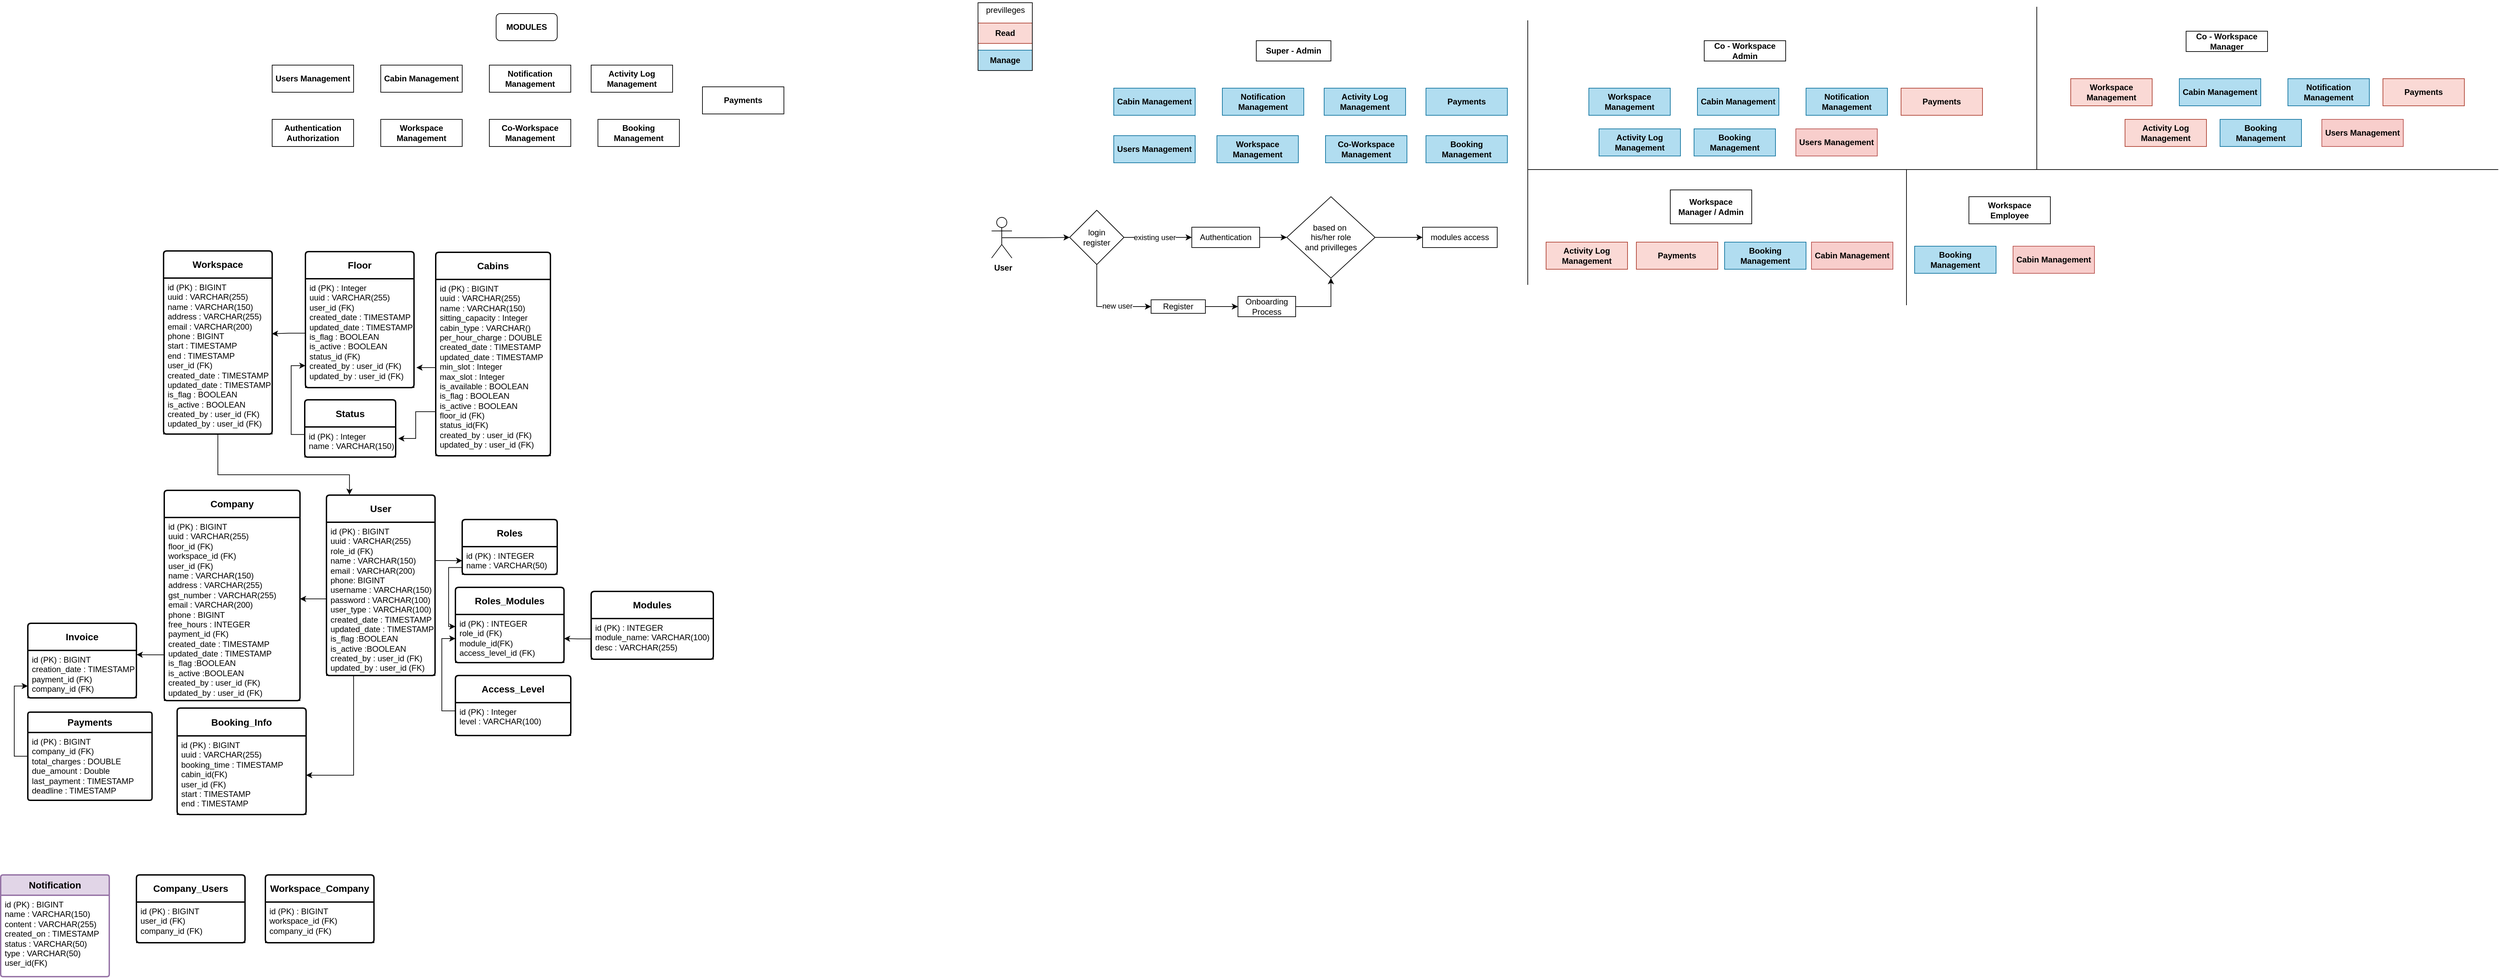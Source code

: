 <mxfile version="26.0.4">
  <diagram name="Page-1" id="Hbr4fW7oNGjuH58WPVC-">
    <mxGraphModel dx="6299" dy="2166" grid="1" gridSize="10" guides="1" tooltips="1" connect="1" arrows="1" fold="1" page="1" pageScale="1" pageWidth="850" pageHeight="1100" math="0" shadow="0">
      <root>
        <mxCell id="0" />
        <mxCell id="1" parent="0" />
        <mxCell id="i0zj9YfqIQTJ_gesHQt6-1" value="&lt;p&gt;&lt;span&gt;&lt;strong&gt;User&lt;/strong&gt;&lt;/span&gt;&lt;/p&gt;" style="swimlane;childLayout=stackLayout;horizontal=1;startSize=40;horizontalStack=0;rounded=1;fontSize=14;fontStyle=0;strokeWidth=2;resizeParent=0;resizeLast=1;shadow=0;dashed=0;align=center;arcSize=4;whiteSpace=wrap;html=1;fillColor=none;" parent="1" vertex="1">
          <mxGeometry x="-3760" y="-360" width="160" height="266" as="geometry" />
        </mxCell>
        <mxCell id="i0zj9YfqIQTJ_gesHQt6-2" value="&lt;div&gt;id (PK) : BIGINT&lt;/div&gt;&lt;div&gt;uuid : VARCHAR(255)&lt;br&gt;&lt;/div&gt;&lt;div&gt;role_id (FK)&lt;/div&gt;name : VARCHAR(150)&lt;br&gt;email : VARCHAR(200)&lt;br&gt;phone: BIGINT&lt;br&gt;&lt;div&gt;username : VARCHAR(150)&lt;br&gt;&lt;/div&gt;password : VARCHAR(100)&lt;br&gt;user_type : VARCHAR(100)&lt;br&gt;&lt;div&gt;created_date : TIMESTAMP&lt;/div&gt;&lt;div&gt;updated_date : TIMESTAMP&lt;/div&gt;&lt;div&gt;is_flag :BOOLEAN&lt;/div&gt;&lt;div&gt;is_active :BOOLEAN&lt;/div&gt;&lt;div&gt;created_by : user_id (FK)&lt;br&gt;updated_by : user_id (FK)&lt;/div&gt;" style="align=left;fillColor=none;spacingLeft=4;fontSize=12;verticalAlign=top;resizable=0;rotatable=0;part=1;html=1;" parent="i0zj9YfqIQTJ_gesHQt6-1" vertex="1">
          <mxGeometry y="40" width="160" height="226" as="geometry" />
        </mxCell>
        <mxCell id="i0zj9YfqIQTJ_gesHQt6-3" value="&lt;p&gt;&lt;span&gt;&lt;strong&gt;Roles&lt;/strong&gt;&lt;/span&gt;&lt;/p&gt;" style="swimlane;childLayout=stackLayout;horizontal=1;startSize=40;horizontalStack=0;rounded=1;fontSize=14;fontStyle=0;strokeWidth=2;resizeParent=0;resizeLast=1;shadow=0;dashed=0;align=center;arcSize=4;whiteSpace=wrap;html=1;fillColor=none;" parent="1" vertex="1">
          <mxGeometry x="-3560" y="-324" width="140" height="81" as="geometry" />
        </mxCell>
        <mxCell id="i0zj9YfqIQTJ_gesHQt6-4" value="id (PK) : INTEGER&lt;br&gt;name : VARCHAR(50)" style="align=left;fillColor=none;spacingLeft=4;fontSize=12;verticalAlign=top;resizable=0;rotatable=0;part=1;html=1;" parent="i0zj9YfqIQTJ_gesHQt6-3" vertex="1">
          <mxGeometry y="40" width="140" height="41" as="geometry" />
        </mxCell>
        <mxCell id="i0zj9YfqIQTJ_gesHQt6-5" value="&lt;p&gt;&lt;span&gt;&lt;strong&gt;Roles_Modules&lt;/strong&gt;&lt;/span&gt;&lt;/p&gt;" style="swimlane;childLayout=stackLayout;horizontal=1;startSize=40;horizontalStack=0;rounded=1;fontSize=14;fontStyle=0;strokeWidth=2;resizeParent=0;resizeLast=1;shadow=0;dashed=0;align=center;arcSize=4;whiteSpace=wrap;html=1;fillColor=none;" parent="1" vertex="1">
          <mxGeometry x="-3570" y="-224" width="160" height="111" as="geometry" />
        </mxCell>
        <mxCell id="i0zj9YfqIQTJ_gesHQt6-6" value="&lt;div&gt;id (PK) : INTEGER&lt;br&gt;role_id (FK)&lt;br&gt;module_id(FK)&lt;br&gt;access_level_id (FK)&lt;br&gt;&lt;/div&gt;" style="align=left;fillColor=none;spacingLeft=4;fontSize=12;verticalAlign=top;resizable=0;rotatable=0;part=1;html=1;" parent="i0zj9YfqIQTJ_gesHQt6-5" vertex="1">
          <mxGeometry y="40" width="160" height="71" as="geometry" />
        </mxCell>
        <mxCell id="i0zj9YfqIQTJ_gesHQt6-7" value="&lt;b&gt;Modules&lt;/b&gt;" style="swimlane;childLayout=stackLayout;horizontal=1;startSize=40;horizontalStack=0;rounded=1;fontSize=14;fontStyle=0;strokeWidth=2;resizeParent=0;resizeLast=1;shadow=0;dashed=0;align=center;arcSize=4;whiteSpace=wrap;html=1;fillColor=none;" parent="1" vertex="1">
          <mxGeometry x="-3370" y="-218" width="180" height="100" as="geometry" />
        </mxCell>
        <mxCell id="i0zj9YfqIQTJ_gesHQt6-8" value="id (PK) : INTEGER&lt;br&gt;module_name: VARCHAR(100)&lt;br&gt;&lt;div&gt;desc : VARCHAR(255)&lt;br&gt;&lt;/div&gt;" style="align=left;fillColor=none;spacingLeft=4;fontSize=12;verticalAlign=top;resizable=0;rotatable=0;part=1;html=1;" parent="i0zj9YfqIQTJ_gesHQt6-7" vertex="1">
          <mxGeometry y="40" width="180" height="60" as="geometry" />
        </mxCell>
        <mxCell id="i0zj9YfqIQTJ_gesHQt6-20" value="&lt;b&gt;Company&lt;/b&gt;" style="swimlane;childLayout=stackLayout;horizontal=1;startSize=40;horizontalStack=0;rounded=1;fontSize=14;fontStyle=0;strokeWidth=2;resizeParent=0;resizeLast=1;shadow=0;dashed=0;align=center;arcSize=4;whiteSpace=wrap;html=1;fillColor=none;" parent="1" vertex="1">
          <mxGeometry x="-3999" y="-367" width="200" height="310" as="geometry" />
        </mxCell>
        <mxCell id="i0zj9YfqIQTJ_gesHQt6-21" value="&lt;div&gt;id (PK) : BIGINT&lt;/div&gt;&lt;div&gt;uuid : VARCHAR(255)&lt;br&gt;&lt;/div&gt;&lt;div&gt;floor_id (FK)&lt;/div&gt;&lt;div&gt;workspace_id (FK)&lt;/div&gt;&lt;div&gt;user_id (FK)&lt;/div&gt;name : VARCHAR(150)&lt;br&gt;address : VARCHAR(255)&lt;br&gt;gst_number : VARCHAR(255)&lt;br&gt;&lt;div&gt;email : VARCHAR(200)&lt;br&gt;&lt;/div&gt;phone : BIGINT&lt;br&gt;&lt;div&gt;free_hours : INTEGER&lt;/div&gt;&lt;div&gt;payment_id (FK)&lt;br&gt;&lt;/div&gt;&lt;div&gt;&lt;div&gt;created_date : TIMESTAMP&lt;/div&gt;&lt;div&gt;updated_date : TIMESTAMP&lt;/div&gt;&lt;div&gt;is_flag :BOOLEAN&lt;/div&gt;&lt;div&gt;is_active :BOOLEAN&lt;div&gt;created_by : user_id (FK)&lt;/div&gt;&lt;div&gt;updated_by : user_id (FK)&lt;/div&gt;&lt;/div&gt;&lt;/div&gt;" style="align=left;fillColor=none;spacingLeft=4;fontSize=12;verticalAlign=top;resizable=0;rotatable=0;part=1;html=1;" parent="i0zj9YfqIQTJ_gesHQt6-20" vertex="1">
          <mxGeometry y="40" width="200" height="270" as="geometry" />
        </mxCell>
        <mxCell id="i0zj9YfqIQTJ_gesHQt6-26" value="&lt;b&gt;Workspace&lt;/b&gt;" style="swimlane;childLayout=stackLayout;horizontal=1;startSize=40;horizontalStack=0;rounded=1;fontSize=14;fontStyle=0;strokeWidth=2;resizeParent=0;resizeLast=1;shadow=0;dashed=0;align=center;arcSize=4;whiteSpace=wrap;html=1;fillColor=none;" parent="1" vertex="1">
          <mxGeometry x="-4000" y="-720" width="160" height="270" as="geometry" />
        </mxCell>
        <mxCell id="i0zj9YfqIQTJ_gesHQt6-27" value="&lt;div&gt;id (PK) : BIGINT&lt;/div&gt;&lt;div&gt;uuid : VARCHAR(255)&lt;br&gt;&lt;/div&gt;name : VARCHAR(150)&lt;br&gt;address : VARCHAR(255)&lt;br&gt;email : VARCHAR(200)&lt;br&gt;&lt;div&gt;phone : BIGINT&lt;/div&gt;&lt;div&gt;&lt;div&gt;start : TIMESTAMP&lt;br&gt;end : TIMESTAMP&lt;br&gt;&lt;/div&gt;&lt;/div&gt;&lt;div&gt;user_id (FK)&lt;/div&gt;&lt;div&gt;&lt;div&gt;&lt;div&gt;created_date : TIMESTAMP&lt;/div&gt;&lt;div&gt;updated_date : TIMESTAMP&lt;/div&gt;&lt;div&gt;is_flag : BOOLEAN&lt;/div&gt;&lt;div&gt;is_active : BOOLEAN&lt;/div&gt;&lt;div&gt;&lt;div&gt;created_by : user_id (FK)&lt;/div&gt;&lt;div&gt;updated_by : user_id (FK)&lt;/div&gt;&lt;/div&gt;&lt;/div&gt;&lt;/div&gt;" style="align=left;fillColor=none;spacingLeft=4;fontSize=12;verticalAlign=top;resizable=0;rotatable=0;part=1;html=1;" parent="i0zj9YfqIQTJ_gesHQt6-26" vertex="1">
          <mxGeometry y="40" width="160" height="230" as="geometry" />
        </mxCell>
        <mxCell id="i0zj9YfqIQTJ_gesHQt6-32" value="&lt;div&gt;&lt;strong&gt;Cabins&lt;/strong&gt;&lt;/div&gt;" style="swimlane;childLayout=stackLayout;horizontal=1;startSize=40;horizontalStack=0;rounded=1;fontSize=14;fontStyle=0;strokeWidth=2;resizeParent=0;resizeLast=1;shadow=0;dashed=0;align=center;arcSize=4;whiteSpace=wrap;html=1;fillColor=none;" parent="1" vertex="1">
          <mxGeometry x="-3599" y="-718" width="169" height="300" as="geometry" />
        </mxCell>
        <mxCell id="i0zj9YfqIQTJ_gesHQt6-33" value="&lt;div&gt;id (PK) : BIGINT&lt;/div&gt;&lt;div&gt;uuid : VARCHAR(255)&lt;br&gt;&lt;/div&gt;name : VARCHAR(150)&lt;br&gt;&lt;div&gt;sitting_capacity : Integer&lt;/div&gt;&lt;div&gt;cabin_type : VARCHAR()&lt;br&gt;&lt;/div&gt;&lt;div&gt;per_hour_charge : DOUBLE&lt;br&gt;&lt;/div&gt;&lt;div&gt;&lt;div&gt;created_date : TIMESTAMP&lt;br&gt;&lt;/div&gt;&lt;div&gt;updated_date : TIMESTAMP&lt;/div&gt;&lt;div&gt;min_slot : Integer&lt;/div&gt;&lt;div&gt;max_slot : Integer&lt;br&gt;&lt;/div&gt;&lt;div&gt;is_available : BOOLEAN&lt;br&gt;&lt;/div&gt;&lt;div&gt;is_flag : BOOLEAN&lt;/div&gt;&lt;div&gt;is_active : BOOLEAN&lt;/div&gt;&lt;/div&gt;&lt;div&gt;floor_id (FK)&lt;/div&gt;&lt;div&gt;status_id(FK)&lt;/div&gt;&lt;div&gt;&lt;div&gt;created_by : user_id (FK)&lt;/div&gt;&lt;div&gt;updated_by : user_id (FK)&lt;/div&gt;&lt;/div&gt;" style="align=left;fillColor=none;spacingLeft=4;fontSize=12;verticalAlign=top;resizable=0;rotatable=0;part=1;html=1;" parent="i0zj9YfqIQTJ_gesHQt6-32" vertex="1">
          <mxGeometry y="40" width="169" height="260" as="geometry" />
        </mxCell>
        <mxCell id="i0zj9YfqIQTJ_gesHQt6-37" value="&lt;b&gt;Status&lt;/b&gt;" style="swimlane;childLayout=stackLayout;horizontal=1;startSize=40;horizontalStack=0;rounded=1;fontSize=14;fontStyle=0;strokeWidth=2;resizeParent=0;resizeLast=1;shadow=0;dashed=0;align=center;arcSize=4;whiteSpace=wrap;html=1;fillColor=none;" parent="1" vertex="1">
          <mxGeometry x="-3792" y="-500.5" width="134" height="84.5" as="geometry" />
        </mxCell>
        <mxCell id="i0zj9YfqIQTJ_gesHQt6-38" value="&lt;div&gt;id (PK) : Integer&lt;br&gt;&lt;/div&gt;&lt;div&gt;name : VARCHAR(150)&lt;/div&gt;" style="align=left;fillColor=none;spacingLeft=4;fontSize=12;verticalAlign=top;resizable=0;rotatable=0;part=1;html=1;" parent="i0zj9YfqIQTJ_gesHQt6-37" vertex="1">
          <mxGeometry y="40" width="134" height="44.5" as="geometry" />
        </mxCell>
        <mxCell id="i0zj9YfqIQTJ_gesHQt6-40" value="&lt;p&gt;&lt;span&gt;&lt;strong&gt;Floor&lt;/strong&gt;&lt;/span&gt;&lt;/p&gt;" style="swimlane;childLayout=stackLayout;horizontal=1;startSize=40;horizontalStack=0;rounded=1;fontSize=14;fontStyle=0;strokeWidth=2;resizeParent=0;resizeLast=1;shadow=0;dashed=0;align=center;arcSize=4;whiteSpace=wrap;html=1;fillColor=none;" parent="1" vertex="1">
          <mxGeometry x="-3791" y="-719" width="160" height="200.5" as="geometry">
            <mxRectangle x="-599" y="1382" width="80" height="60" as="alternateBounds" />
          </mxGeometry>
        </mxCell>
        <mxCell id="i0zj9YfqIQTJ_gesHQt6-41" value="&lt;div&gt;id (PK) : Integer&lt;/div&gt;&lt;div&gt;uuid : VARCHAR(255)&lt;br&gt;&lt;/div&gt;&lt;div&gt;user_id (FK)&lt;/div&gt;&lt;div&gt;&lt;div&gt;&lt;div&gt;created_date : TIMESTAMP&lt;/div&gt;&lt;div&gt;updated_date : TIMESTAMP&lt;/div&gt;&lt;div&gt;is_flag : BOOLEAN&lt;/div&gt;&lt;div&gt;is_active : BOOLEAN&lt;/div&gt;&lt;div&gt;status_id (FK)&lt;/div&gt;&lt;div&gt;&lt;div&gt;created_by : user_id (FK)&lt;/div&gt;&lt;div&gt;updated_by : user_id (FK)&lt;/div&gt;&lt;/div&gt;&lt;/div&gt;&lt;/div&gt;" style="align=left;fillColor=none;spacingLeft=4;fontSize=12;verticalAlign=top;resizable=0;rotatable=0;part=1;html=1;" parent="i0zj9YfqIQTJ_gesHQt6-40" vertex="1">
          <mxGeometry y="40" width="160" height="160.5" as="geometry" />
        </mxCell>
        <mxCell id="i0zj9YfqIQTJ_gesHQt6-48" value="&lt;b&gt;Booking_Info&lt;/b&gt;" style="swimlane;childLayout=stackLayout;horizontal=1;startSize=41;horizontalStack=0;rounded=1;fontSize=14;fontStyle=0;strokeWidth=2;resizeParent=0;resizeLast=1;shadow=0;dashed=0;align=center;arcSize=4;whiteSpace=wrap;html=1;fillColor=none;" parent="1" vertex="1">
          <mxGeometry x="-3980" y="-46" width="190" height="157" as="geometry" />
        </mxCell>
        <mxCell id="i0zj9YfqIQTJ_gesHQt6-49" value="&lt;div&gt;id (PK) : BIGINT&lt;/div&gt;uuid : VARCHAR(255)&lt;br&gt;&lt;div&gt;booking_time : TIMESTAMP&lt;/div&gt;&lt;div&gt;cabin_id(FK) &lt;/div&gt;user_id (FK)&lt;br&gt;&lt;div&gt;start : TIMESTAMP&lt;/div&gt;&lt;div&gt;end : TIMESTAMP&lt;/div&gt;" style="align=left;fillColor=none;spacingLeft=4;fontSize=12;verticalAlign=top;resizable=0;rotatable=0;part=1;html=1;" parent="i0zj9YfqIQTJ_gesHQt6-48" vertex="1">
          <mxGeometry y="41" width="190" height="116" as="geometry" />
        </mxCell>
        <mxCell id="i0zj9YfqIQTJ_gesHQt6-50" value="&lt;b&gt;Invoice&lt;br&gt;&lt;/b&gt;" style="swimlane;childLayout=stackLayout;horizontal=1;startSize=40;horizontalStack=0;rounded=1;fontSize=14;fontStyle=0;strokeWidth=2;resizeParent=0;resizeLast=1;shadow=0;dashed=0;align=center;arcSize=4;whiteSpace=wrap;html=1;fillColor=none;" parent="1" vertex="1">
          <mxGeometry x="-4200" y="-171" width="160" height="110" as="geometry" />
        </mxCell>
        <mxCell id="i0zj9YfqIQTJ_gesHQt6-51" value="&lt;div&gt;id (PK) : BIGINT&lt;br&gt;&lt;/div&gt;creation_date : TIMESTAMP&lt;br&gt;&lt;div&gt;payment_id (FK)&lt;/div&gt;&lt;div&gt;company_id (FK)&lt;br&gt;&lt;/div&gt;" style="align=left;fillColor=none;spacingLeft=4;fontSize=12;verticalAlign=top;resizable=0;rotatable=0;part=1;html=1;" parent="i0zj9YfqIQTJ_gesHQt6-50" vertex="1">
          <mxGeometry y="40" width="160" height="70" as="geometry" />
        </mxCell>
        <mxCell id="i0zj9YfqIQTJ_gesHQt6-56" value="&lt;b&gt;Notification&lt;/b&gt;" style="swimlane;childLayout=stackLayout;horizontal=1;startSize=30;horizontalStack=0;rounded=1;fontSize=14;fontStyle=0;strokeWidth=2;resizeParent=0;resizeLast=1;shadow=0;dashed=0;align=center;arcSize=4;whiteSpace=wrap;html=1;fillColor=#e1d5e7;strokeColor=#9673a6;" parent="1" vertex="1">
          <mxGeometry x="-4240" y="200" width="160" height="150" as="geometry" />
        </mxCell>
        <mxCell id="i0zj9YfqIQTJ_gesHQt6-57" value="&lt;div&gt;id (PK) : BIGINT&lt;/div&gt;&lt;div&gt;name : VARCHAR(150) &lt;br&gt;&lt;/div&gt;&lt;div&gt;content : VARCHAR(255) &lt;br&gt;&lt;/div&gt;&lt;div&gt;created_on : TIMESTAMP&lt;br&gt;&lt;/div&gt;&lt;div&gt;status : VARCHAR(50)&lt;br&gt;&lt;/div&gt;&lt;div&gt;type : VARCHAR(50)&lt;br&gt;&lt;/div&gt;&lt;div&gt;user_id(FK)&lt;br&gt;&lt;/div&gt;" style="align=left;strokeColor=none;fillColor=none;spacingLeft=4;fontSize=12;verticalAlign=top;resizable=0;rotatable=0;part=1;html=1;" parent="i0zj9YfqIQTJ_gesHQt6-56" vertex="1">
          <mxGeometry y="30" width="160" height="120" as="geometry" />
        </mxCell>
        <mxCell id="i0zj9YfqIQTJ_gesHQt6-75" value="MODULES" style="rounded=1;whiteSpace=wrap;html=1;fontStyle=1" parent="1" vertex="1">
          <mxGeometry x="-3510" y="-1070" width="90" height="40" as="geometry" />
        </mxCell>
        <mxCell id="i0zj9YfqIQTJ_gesHQt6-76" value="&lt;div&gt;Authentication&lt;/div&gt;&lt;div&gt;Authorization&lt;br&gt;&lt;/div&gt;" style="rounded=0;whiteSpace=wrap;html=1;fontStyle=1" parent="1" vertex="1">
          <mxGeometry x="-3840" y="-914" width="120" height="40" as="geometry" />
        </mxCell>
        <mxCell id="i0zj9YfqIQTJ_gesHQt6-77" value="Users Management" style="rounded=0;whiteSpace=wrap;html=1;fontStyle=1" parent="1" vertex="1">
          <mxGeometry x="-3840" y="-994" width="120" height="40" as="geometry" />
        </mxCell>
        <mxCell id="i0zj9YfqIQTJ_gesHQt6-78" value="Co-Workspace Management" style="rounded=0;whiteSpace=wrap;html=1;fontStyle=1" parent="1" vertex="1">
          <mxGeometry x="-3520" y="-914" width="120" height="40" as="geometry" />
        </mxCell>
        <mxCell id="i0zj9YfqIQTJ_gesHQt6-79" value="Workspace Management" style="rounded=0;whiteSpace=wrap;html=1;fontStyle=1" parent="1" vertex="1">
          <mxGeometry x="-3680" y="-914" width="120" height="40" as="geometry" />
        </mxCell>
        <mxCell id="i0zj9YfqIQTJ_gesHQt6-80" value="Booking Management" style="rounded=0;whiteSpace=wrap;html=1;fontStyle=1" parent="1" vertex="1">
          <mxGeometry x="-3360" y="-914" width="120" height="40" as="geometry" />
        </mxCell>
        <mxCell id="i0zj9YfqIQTJ_gesHQt6-81" value="Cabin Management" style="rounded=0;whiteSpace=wrap;html=1;fontStyle=1" parent="1" vertex="1">
          <mxGeometry x="-3680" y="-994" width="120" height="40" as="geometry" />
        </mxCell>
        <mxCell id="i0zj9YfqIQTJ_gesHQt6-82" value="&lt;div&gt;Notification&lt;/div&gt;&lt;div&gt;Management&lt;br&gt;&lt;/div&gt;" style="rounded=0;whiteSpace=wrap;html=1;fontStyle=1" parent="1" vertex="1">
          <mxGeometry x="-3520" y="-994" width="120" height="40" as="geometry" />
        </mxCell>
        <mxCell id="i0zj9YfqIQTJ_gesHQt6-87" value="Activity Log Management" style="rounded=0;whiteSpace=wrap;html=1;fontStyle=1" parent="1" vertex="1">
          <mxGeometry x="-3370" y="-994" width="120" height="40" as="geometry" />
        </mxCell>
        <mxCell id="i0zj9YfqIQTJ_gesHQt6-98" value="Users Management" style="rounded=0;whiteSpace=wrap;html=1;fillColor=#b1ddf0;strokeColor=#10739e;fontStyle=1" parent="1" vertex="1">
          <mxGeometry x="-2600" y="-890" width="120" height="40" as="geometry" />
        </mxCell>
        <mxCell id="i0zj9YfqIQTJ_gesHQt6-99" value="Co-Workspace Management" style="rounded=0;whiteSpace=wrap;html=1;fillColor=#b1ddf0;strokeColor=#10739e;fontStyle=1" parent="1" vertex="1">
          <mxGeometry x="-2288" y="-890" width="120" height="40" as="geometry" />
        </mxCell>
        <mxCell id="i0zj9YfqIQTJ_gesHQt6-100" value="Workspace Management" style="rounded=0;whiteSpace=wrap;html=1;fillColor=#b1ddf0;strokeColor=#10739e;fontStyle=1" parent="1" vertex="1">
          <mxGeometry x="-2448" y="-890" width="120" height="40" as="geometry" />
        </mxCell>
        <mxCell id="i0zj9YfqIQTJ_gesHQt6-101" value="Booking Management" style="rounded=0;whiteSpace=wrap;html=1;fillColor=#b1ddf0;strokeColor=#10739e;fontStyle=1" parent="1" vertex="1">
          <mxGeometry x="-2140" y="-890" width="120" height="40" as="geometry" />
        </mxCell>
        <mxCell id="i0zj9YfqIQTJ_gesHQt6-102" value="Cabin Management" style="rounded=0;whiteSpace=wrap;html=1;fillColor=#b1ddf0;strokeColor=#10739e;fontStyle=1" parent="1" vertex="1">
          <mxGeometry x="-2600" y="-960" width="120" height="40" as="geometry" />
        </mxCell>
        <mxCell id="i0zj9YfqIQTJ_gesHQt6-103" value="&lt;div&gt;Notification&lt;/div&gt;&lt;div&gt;Management&lt;br&gt;&lt;/div&gt;" style="rounded=0;whiteSpace=wrap;html=1;fillColor=#b1ddf0;strokeColor=#10739e;fontStyle=1" parent="1" vertex="1">
          <mxGeometry x="-2440" y="-960" width="120" height="40" as="geometry" />
        </mxCell>
        <mxCell id="i0zj9YfqIQTJ_gesHQt6-106" value="Activity Log Management" style="rounded=0;whiteSpace=wrap;html=1;fillColor=#b1ddf0;strokeColor=#10739e;fontStyle=1" parent="1" vertex="1">
          <mxGeometry x="-2290" y="-960" width="120" height="40" as="geometry" />
        </mxCell>
        <mxCell id="i0zj9YfqIQTJ_gesHQt6-107" value="Super - Admin" style="rounded=0;whiteSpace=wrap;html=1;fontStyle=1" parent="1" vertex="1">
          <mxGeometry x="-2390" y="-1030" width="110" height="30" as="geometry" />
        </mxCell>
        <mxCell id="i0zj9YfqIQTJ_gesHQt6-111" value="Workspace Management" style="rounded=0;whiteSpace=wrap;html=1;fillColor=#b1ddf0;strokeColor=#10739e;fontStyle=1" parent="1" vertex="1">
          <mxGeometry x="-1900" y="-960" width="120" height="40" as="geometry" />
        </mxCell>
        <mxCell id="i0zj9YfqIQTJ_gesHQt6-112" value="Booking Management" style="rounded=0;whiteSpace=wrap;html=1;fillColor=#b1ddf0;strokeColor=#10739e;fontStyle=1" parent="1" vertex="1">
          <mxGeometry x="-1745" y="-900" width="120" height="40" as="geometry" />
        </mxCell>
        <mxCell id="i0zj9YfqIQTJ_gesHQt6-113" value="Cabin Management" style="rounded=0;whiteSpace=wrap;html=1;fillColor=#b1ddf0;strokeColor=#10739e;fontStyle=1" parent="1" vertex="1">
          <mxGeometry x="-1740" y="-960" width="120" height="40" as="geometry" />
        </mxCell>
        <mxCell id="i0zj9YfqIQTJ_gesHQt6-114" value="&lt;div&gt;Notification&lt;/div&gt;&lt;div&gt;Management&lt;br&gt;&lt;/div&gt;" style="rounded=0;whiteSpace=wrap;html=1;fillColor=#b1ddf0;strokeColor=#10739e;fontStyle=1" parent="1" vertex="1">
          <mxGeometry x="-1580" y="-960" width="120" height="40" as="geometry" />
        </mxCell>
        <mxCell id="i0zj9YfqIQTJ_gesHQt6-115" value="Activity Log Management" style="rounded=0;whiteSpace=wrap;html=1;fillColor=#b1ddf0;strokeColor=#10739e;fontStyle=1" parent="1" vertex="1">
          <mxGeometry x="-1885" y="-900" width="120" height="40" as="geometry" />
        </mxCell>
        <mxCell id="i0zj9YfqIQTJ_gesHQt6-116" value="&lt;div&gt;Co - Workspace Admin&lt;br&gt;&lt;/div&gt;" style="rounded=0;whiteSpace=wrap;html=1;fontStyle=1" parent="1" vertex="1">
          <mxGeometry x="-1730" y="-1030" width="120" height="30" as="geometry" />
        </mxCell>
        <mxCell id="i0zj9YfqIQTJ_gesHQt6-125" value="Booking Management" style="rounded=0;whiteSpace=wrap;html=1;fillColor=#b1ddf0;strokeColor=#10739e;fontStyle=1" parent="1" vertex="1">
          <mxGeometry x="-1700" y="-733" width="120" height="40" as="geometry" />
        </mxCell>
        <mxCell id="i0zj9YfqIQTJ_gesHQt6-128" value="Activity Log Management" style="rounded=0;whiteSpace=wrap;html=1;fillColor=#fad9d5;strokeColor=#ae4132;fontStyle=1" parent="1" vertex="1">
          <mxGeometry x="-1963" y="-733" width="120" height="40" as="geometry" />
        </mxCell>
        <mxCell id="i0zj9YfqIQTJ_gesHQt6-129" value="&lt;div&gt;Workspace&lt;/div&gt;&lt;div&gt;Manager / Admin&lt;br&gt;&lt;/div&gt;" style="rounded=0;whiteSpace=wrap;html=1;fontStyle=1" parent="1" vertex="1">
          <mxGeometry x="-1780" y="-810" width="120" height="50" as="geometry" />
        </mxCell>
        <mxCell id="i0zj9YfqIQTJ_gesHQt6-130" value="Booking Management" style="rounded=0;whiteSpace=wrap;html=1;fillColor=#b1ddf0;strokeColor=#10739e;fontStyle=1" parent="1" vertex="1">
          <mxGeometry x="-1420" y="-727" width="120" height="40" as="geometry" />
        </mxCell>
        <mxCell id="i0zj9YfqIQTJ_gesHQt6-134" value="&lt;div&gt;Workspace&lt;/div&gt;&lt;div&gt;Employee&lt;/div&gt;" style="rounded=0;whiteSpace=wrap;html=1;fontStyle=1" parent="1" vertex="1">
          <mxGeometry x="-1340" y="-800" width="120" height="40" as="geometry" />
        </mxCell>
        <mxCell id="ZUwX_merdfJP2ijp_3mD-3" value="" style="endArrow=none;html=1;rounded=0;" parent="1" edge="1">
          <mxGeometry width="50" height="50" relative="1" as="geometry">
            <mxPoint x="-1990" y="-670" as="sourcePoint" />
            <mxPoint x="-1990" y="-1060" as="targetPoint" />
          </mxGeometry>
        </mxCell>
        <mxCell id="ZUwX_merdfJP2ijp_3mD-4" value="" style="endArrow=none;html=1;rounded=0;" parent="1" edge="1">
          <mxGeometry width="50" height="50" relative="1" as="geometry">
            <mxPoint x="-1990" y="-840" as="sourcePoint" />
            <mxPoint x="-560" y="-840" as="targetPoint" />
          </mxGeometry>
        </mxCell>
        <mxCell id="ZUwX_merdfJP2ijp_3mD-5" value="" style="endArrow=none;html=1;rounded=0;" parent="1" edge="1">
          <mxGeometry width="50" height="50" relative="1" as="geometry">
            <mxPoint x="-1432" y="-640" as="sourcePoint" />
            <mxPoint x="-1432" y="-840" as="targetPoint" />
          </mxGeometry>
        </mxCell>
        <mxCell id="6uWzE0YaMPxojv6-Itjr-15" value="Users Management" style="rounded=0;whiteSpace=wrap;html=1;fillColor=#f8cecc;strokeColor=#b85450;fontStyle=1" parent="1" vertex="1">
          <mxGeometry x="-1595" y="-900" width="120" height="40" as="geometry" />
        </mxCell>
        <mxCell id="6uWzE0YaMPxojv6-Itjr-22" value="Activity Log Management" style="rounded=0;whiteSpace=wrap;html=1;fillColor=#fad9d5;strokeColor=#ae4132;fontStyle=1" parent="1" vertex="1">
          <mxGeometry x="-1275" y="-727" width="120" height="40" as="geometry" />
        </mxCell>
        <mxCell id="6uWzE0YaMPxojv6-Itjr-25" value="Cabin Management" style="rounded=0;whiteSpace=wrap;html=1;fillColor=#f8cecc;strokeColor=#b85450;fontStyle=1" parent="1" vertex="1">
          <mxGeometry x="-1572" y="-733" width="120" height="40" as="geometry" />
        </mxCell>
        <mxCell id="6uWzE0YaMPxojv6-Itjr-26" value="Cabin Management" style="rounded=0;whiteSpace=wrap;html=1;fillColor=#f8cecc;strokeColor=#b85450;fontStyle=1" parent="1" vertex="1">
          <mxGeometry x="-1275" y="-727" width="120" height="40" as="geometry" />
        </mxCell>
        <mxCell id="4vm6ZICzEzsJQvAmWLZo-16" style="edgeStyle=orthogonalEdgeStyle;rounded=0;orthogonalLoop=1;jettySize=auto;html=1;exitX=0;exitY=0.5;exitDx=0;exitDy=0;entryX=0;entryY=0.75;entryDx=0;entryDy=0;" edge="1" parent="1" source="6uWzE0YaMPxojv6-Itjr-37" target="i0zj9YfqIQTJ_gesHQt6-51">
          <mxGeometry relative="1" as="geometry" />
        </mxCell>
        <mxCell id="6uWzE0YaMPxojv6-Itjr-37" value="&lt;b&gt;Payments&lt;/b&gt;" style="swimlane;childLayout=stackLayout;horizontal=1;startSize=30;horizontalStack=0;rounded=1;fontSize=14;fontStyle=0;strokeWidth=2;resizeParent=0;resizeLast=1;shadow=0;dashed=0;align=center;arcSize=4;whiteSpace=wrap;html=1;fillColor=none;" parent="1" vertex="1">
          <mxGeometry x="-4200" y="-40" width="183" height="130" as="geometry" />
        </mxCell>
        <mxCell id="6uWzE0YaMPxojv6-Itjr-38" value="&lt;div&gt;id (PK) : BIGINT&lt;br&gt;&lt;/div&gt;company_id (FK)&lt;div&gt;total_charges : DOUBLE&lt;/div&gt;&lt;div&gt;due_amount : Double&lt;br&gt;&lt;/div&gt;&lt;div&gt;last_payment : TIMESTAMP&lt;br&gt;&lt;/div&gt;&lt;div&gt;deadline : TIMESTAMP&lt;/div&gt;" style="align=left;strokeColor=none;fillColor=none;spacingLeft=4;fontSize=12;verticalAlign=top;resizable=0;rotatable=0;part=1;html=1;" parent="6uWzE0YaMPxojv6-Itjr-37" vertex="1">
          <mxGeometry y="30" width="183" height="100" as="geometry" />
        </mxCell>
        <mxCell id="6uWzE0YaMPxojv6-Itjr-40" value="Payments" style="rounded=0;whiteSpace=wrap;html=1;fontStyle=1" parent="1" vertex="1">
          <mxGeometry x="-3206" y="-962" width="120" height="40" as="geometry" />
        </mxCell>
        <mxCell id="6uWzE0YaMPxojv6-Itjr-41" value="Payments" style="rounded=0;whiteSpace=wrap;html=1;fillColor=#b1ddf0;strokeColor=#10739e;fontStyle=1" parent="1" vertex="1">
          <mxGeometry x="-2140" y="-960" width="120" height="40" as="geometry" />
        </mxCell>
        <mxCell id="6uWzE0YaMPxojv6-Itjr-42" value="Payments" style="rounded=0;whiteSpace=wrap;html=1;fillColor=#fad9d5;strokeColor=#ae4132;fontStyle=1" parent="1" vertex="1">
          <mxGeometry x="-1440" y="-960" width="120" height="40" as="geometry" />
        </mxCell>
        <mxCell id="6uWzE0YaMPxojv6-Itjr-43" value="Payments" style="rounded=0;whiteSpace=wrap;html=1;fillColor=#fad9d5;strokeColor=#ae4132;fontStyle=1" parent="1" vertex="1">
          <mxGeometry x="-1830" y="-733" width="120" height="40" as="geometry" />
        </mxCell>
        <mxCell id="6uWzE0YaMPxojv6-Itjr-53" value="&lt;b&gt;Company_Users&lt;br&gt;&lt;/b&gt;" style="swimlane;childLayout=stackLayout;horizontal=1;startSize=40;horizontalStack=0;rounded=1;fontSize=14;fontStyle=0;strokeWidth=2;resizeParent=0;resizeLast=1;shadow=0;dashed=0;align=center;arcSize=4;whiteSpace=wrap;html=1;fillColor=none;" parent="1" vertex="1">
          <mxGeometry x="-4040" y="200" width="160" height="100" as="geometry" />
        </mxCell>
        <mxCell id="6uWzE0YaMPxojv6-Itjr-54" value="&lt;div&gt;id (PK) : BIGINT&lt;/div&gt;&lt;div&gt;user_id (FK)&lt;/div&gt;&lt;div&gt;company_id (FK)&lt;/div&gt;" style="align=left;fillColor=none;spacingLeft=4;fontSize=12;verticalAlign=top;resizable=0;rotatable=0;part=1;html=1;" parent="6uWzE0YaMPxojv6-Itjr-53" vertex="1">
          <mxGeometry y="40" width="160" height="60" as="geometry" />
        </mxCell>
        <mxCell id="6uWzE0YaMPxojv6-Itjr-69" style="edgeStyle=orthogonalEdgeStyle;rounded=0;orthogonalLoop=1;jettySize=auto;html=1;exitX=0.5;exitY=0.5;exitDx=0;exitDy=0;exitPerimeter=0;entryX=0;entryY=0.5;entryDx=0;entryDy=0;" parent="1" source="6uWzE0YaMPxojv6-Itjr-70" target="6uWzE0YaMPxojv6-Itjr-75" edge="1">
          <mxGeometry relative="1" as="geometry">
            <mxPoint x="-2655" y="-740" as="targetPoint" />
          </mxGeometry>
        </mxCell>
        <mxCell id="6uWzE0YaMPxojv6-Itjr-71" value="" style="edgeStyle=orthogonalEdgeStyle;rounded=0;orthogonalLoop=1;jettySize=auto;html=1;" parent="1" source="6uWzE0YaMPxojv6-Itjr-75" target="6uWzE0YaMPxojv6-Itjr-77" edge="1">
          <mxGeometry relative="1" as="geometry" />
        </mxCell>
        <mxCell id="6uWzE0YaMPxojv6-Itjr-72" value="existing user" style="edgeLabel;html=1;align=center;verticalAlign=middle;resizable=0;points=[];" parent="6uWzE0YaMPxojv6-Itjr-71" vertex="1" connectable="0">
          <mxGeometry x="-0.114" relative="1" as="geometry">
            <mxPoint as="offset" />
          </mxGeometry>
        </mxCell>
        <mxCell id="6uWzE0YaMPxojv6-Itjr-73" value="" style="edgeStyle=orthogonalEdgeStyle;rounded=0;orthogonalLoop=1;jettySize=auto;html=1;entryX=0;entryY=0.5;entryDx=0;entryDy=0;exitX=0.5;exitY=1;exitDx=0;exitDy=0;" parent="1" source="6uWzE0YaMPxojv6-Itjr-75" target="6uWzE0YaMPxojv6-Itjr-79" edge="1">
          <mxGeometry relative="1" as="geometry" />
        </mxCell>
        <mxCell id="6uWzE0YaMPxojv6-Itjr-119" value="new user" style="edgeLabel;html=1;align=center;verticalAlign=middle;resizable=0;points=[];" parent="6uWzE0YaMPxojv6-Itjr-73" vertex="1" connectable="0">
          <mxGeometry x="0.286" y="1" relative="1" as="geometry">
            <mxPoint as="offset" />
          </mxGeometry>
        </mxCell>
        <mxCell id="6uWzE0YaMPxojv6-Itjr-75" value="&lt;div&gt;login&lt;/div&gt;&lt;div&gt;register&lt;br&gt;&lt;/div&gt;" style="rhombus;whiteSpace=wrap;html=1;" parent="1" vertex="1">
          <mxGeometry x="-2665" y="-780" width="80" height="80" as="geometry" />
        </mxCell>
        <mxCell id="6uWzE0YaMPxojv6-Itjr-76" value="" style="edgeStyle=orthogonalEdgeStyle;rounded=0;orthogonalLoop=1;jettySize=auto;html=1;" parent="1" source="6uWzE0YaMPxojv6-Itjr-82" target="6uWzE0YaMPxojv6-Itjr-80" edge="1">
          <mxGeometry relative="1" as="geometry" />
        </mxCell>
        <mxCell id="6uWzE0YaMPxojv6-Itjr-77" value="&lt;div&gt;Authentication&lt;/div&gt;" style="whiteSpace=wrap;html=1;" parent="1" vertex="1">
          <mxGeometry x="-2485" y="-755" width="100" height="30" as="geometry" />
        </mxCell>
        <mxCell id="6uWzE0YaMPxojv6-Itjr-78" style="edgeStyle=orthogonalEdgeStyle;rounded=0;orthogonalLoop=1;jettySize=auto;html=1;exitX=1;exitY=0.5;exitDx=0;exitDy=0;" parent="1" source="6uWzE0YaMPxojv6-Itjr-87" target="6uWzE0YaMPxojv6-Itjr-82" edge="1">
          <mxGeometry relative="1" as="geometry" />
        </mxCell>
        <mxCell id="6uWzE0YaMPxojv6-Itjr-79" value="Register" style="whiteSpace=wrap;html=1;" parent="1" vertex="1">
          <mxGeometry x="-2545" y="-648" width="80" height="20" as="geometry" />
        </mxCell>
        <mxCell id="6uWzE0YaMPxojv6-Itjr-80" value="modules access" style="whiteSpace=wrap;html=1;" parent="1" vertex="1">
          <mxGeometry x="-2145" y="-755" width="110" height="30" as="geometry" />
        </mxCell>
        <mxCell id="6uWzE0YaMPxojv6-Itjr-81" value="" style="edgeStyle=orthogonalEdgeStyle;rounded=0;orthogonalLoop=1;jettySize=auto;html=1;" parent="1" source="6uWzE0YaMPxojv6-Itjr-77" target="6uWzE0YaMPxojv6-Itjr-82" edge="1">
          <mxGeometry relative="1" as="geometry">
            <mxPoint x="-2385" y="-740" as="sourcePoint" />
            <mxPoint x="-2285" y="-740" as="targetPoint" />
          </mxGeometry>
        </mxCell>
        <mxCell id="6uWzE0YaMPxojv6-Itjr-82" value="&lt;div&gt;based on&amp;nbsp;&lt;/div&gt;&lt;div&gt;his/her role&lt;/div&gt;&lt;div&gt;and privilleges&lt;br&gt;&lt;/div&gt;" style="rhombus;whiteSpace=wrap;html=1;" parent="1" vertex="1">
          <mxGeometry x="-2345" y="-800" width="130" height="120" as="geometry" />
        </mxCell>
        <mxCell id="6uWzE0YaMPxojv6-Itjr-88" value="" style="edgeStyle=orthogonalEdgeStyle;rounded=0;orthogonalLoop=1;jettySize=auto;html=1;exitX=1;exitY=0.5;exitDx=0;exitDy=0;" parent="1" source="6uWzE0YaMPxojv6-Itjr-79" target="6uWzE0YaMPxojv6-Itjr-87" edge="1">
          <mxGeometry relative="1" as="geometry">
            <mxPoint x="-2465" y="-638" as="sourcePoint" />
            <mxPoint x="-2280" y="-680" as="targetPoint" />
          </mxGeometry>
        </mxCell>
        <mxCell id="6uWzE0YaMPxojv6-Itjr-87" value="Onboarding Process" style="rounded=0;whiteSpace=wrap;html=1;" parent="1" vertex="1">
          <mxGeometry x="-2417" y="-653" width="85" height="30" as="geometry" />
        </mxCell>
        <mxCell id="6uWzE0YaMPxojv6-Itjr-97" value="" style="group" parent="1" vertex="1" connectable="0">
          <mxGeometry x="-2800" y="-1090" width="80" height="104" as="geometry" />
        </mxCell>
        <mxCell id="i0zj9YfqIQTJ_gesHQt6-137" value="Read" style="rounded=0;whiteSpace=wrap;html=1;fillColor=#fad9d5;strokeColor=#ae4132;fontStyle=1" parent="6uWzE0YaMPxojv6-Itjr-97" vertex="1">
          <mxGeometry y="34" width="80" height="30" as="geometry" />
        </mxCell>
        <mxCell id="i0zj9YfqIQTJ_gesHQt6-138" value="Manage" style="rounded=0;whiteSpace=wrap;html=1;fillColor=#b1ddf0;strokeColor=#10739e;fontStyle=1" parent="6uWzE0YaMPxojv6-Itjr-97" vertex="1">
          <mxGeometry y="74" width="80" height="30" as="geometry" />
        </mxCell>
        <mxCell id="6uWzE0YaMPxojv6-Itjr-95" value="" style="endArrow=none;html=1;rounded=0;" parent="6uWzE0YaMPxojv6-Itjr-97" edge="1">
          <mxGeometry width="50" height="50" relative="1" as="geometry">
            <mxPoint y="104" as="sourcePoint" />
            <mxPoint y="104" as="targetPoint" />
            <Array as="points">
              <mxPoint y="4" />
              <mxPoint x="80" y="4" />
              <mxPoint x="80" y="104" />
            </Array>
          </mxGeometry>
        </mxCell>
        <mxCell id="6uWzE0YaMPxojv6-Itjr-96" value="previlleges" style="text;html=1;align=center;verticalAlign=middle;resizable=0;points=[];autosize=1;strokeColor=none;fillColor=none;" parent="6uWzE0YaMPxojv6-Itjr-97" vertex="1">
          <mxGeometry width="80" height="30" as="geometry" />
        </mxCell>
        <mxCell id="6uWzE0YaMPxojv6-Itjr-108" value="Workspace Management" style="rounded=0;whiteSpace=wrap;html=1;fillColor=#fad9d5;strokeColor=#ae4132;fontStyle=1" parent="1" vertex="1">
          <mxGeometry x="-1190" y="-974" width="120" height="40" as="geometry" />
        </mxCell>
        <mxCell id="6uWzE0YaMPxojv6-Itjr-109" value="Booking Management" style="rounded=0;whiteSpace=wrap;html=1;fillColor=#b1ddf0;strokeColor=#10739e;fontStyle=1" parent="1" vertex="1">
          <mxGeometry x="-970" y="-914" width="120" height="40" as="geometry" />
        </mxCell>
        <mxCell id="6uWzE0YaMPxojv6-Itjr-110" value="Cabin Management" style="rounded=0;whiteSpace=wrap;html=1;fillColor=#b1ddf0;strokeColor=#10739e;fontStyle=1" parent="1" vertex="1">
          <mxGeometry x="-1030" y="-974" width="120" height="40" as="geometry" />
        </mxCell>
        <mxCell id="6uWzE0YaMPxojv6-Itjr-111" value="&lt;div&gt;Notification&lt;/div&gt;&lt;div&gt;Management&lt;br&gt;&lt;/div&gt;" style="rounded=0;whiteSpace=wrap;html=1;fillColor=#b1ddf0;strokeColor=#10739e;fontStyle=1" parent="1" vertex="1">
          <mxGeometry x="-870" y="-974" width="120" height="40" as="geometry" />
        </mxCell>
        <mxCell id="6uWzE0YaMPxojv6-Itjr-112" value="Activity Log Management" style="rounded=0;whiteSpace=wrap;html=1;fillColor=#fad9d5;strokeColor=#ae4132;fontStyle=1" parent="1" vertex="1">
          <mxGeometry x="-1110" y="-914" width="120" height="40" as="geometry" />
        </mxCell>
        <mxCell id="6uWzE0YaMPxojv6-Itjr-113" value="&lt;div&gt;Co - Workspace&lt;/div&gt;&lt;div&gt;Manager&lt;br&gt;&lt;/div&gt;" style="rounded=0;whiteSpace=wrap;html=1;fontStyle=1" parent="1" vertex="1">
          <mxGeometry x="-1020" y="-1044" width="120" height="30" as="geometry" />
        </mxCell>
        <mxCell id="6uWzE0YaMPxojv6-Itjr-114" value="Users Management" style="rounded=0;whiteSpace=wrap;html=1;fillColor=#f8cecc;strokeColor=#b85450;fontStyle=1" parent="1" vertex="1">
          <mxGeometry x="-820" y="-914" width="120" height="40" as="geometry" />
        </mxCell>
        <mxCell id="6uWzE0YaMPxojv6-Itjr-115" value="Payments" style="rounded=0;whiteSpace=wrap;html=1;fillColor=#fad9d5;strokeColor=#ae4132;fontStyle=1" parent="1" vertex="1">
          <mxGeometry x="-730" y="-974" width="120" height="40" as="geometry" />
        </mxCell>
        <mxCell id="6uWzE0YaMPxojv6-Itjr-116" value="" style="endArrow=none;html=1;rounded=0;" parent="1" edge="1">
          <mxGeometry width="50" height="50" relative="1" as="geometry">
            <mxPoint x="-1240" y="-840" as="sourcePoint" />
            <mxPoint x="-1240" y="-1080" as="targetPoint" />
          </mxGeometry>
        </mxCell>
        <mxCell id="0eJWnnc1Xxg4jgkRf44u-47" style="edgeStyle=orthogonalEdgeStyle;rounded=0;orthogonalLoop=1;jettySize=auto;html=1;exitX=0;exitY=0.5;exitDx=0;exitDy=0;entryX=0;entryY=0.25;entryDx=0;entryDy=0;" parent="1" edge="1">
          <mxGeometry relative="1" as="geometry">
            <Array as="points">
              <mxPoint x="-4950.09" y="-660" />
              <mxPoint x="-4950.09" y="-180" />
            </Array>
            <mxPoint x="-4920.09" y="-180.25" as="targetPoint" />
          </mxGeometry>
        </mxCell>
        <mxCell id="0eJWnnc1Xxg4jgkRf44u-48" style="edgeStyle=orthogonalEdgeStyle;rounded=0;orthogonalLoop=1;jettySize=auto;html=1;exitX=0;exitY=0.5;exitDx=0;exitDy=0;entryX=-0.003;entryY=0.203;entryDx=0;entryDy=0;entryPerimeter=0;" parent="1" edge="1">
          <mxGeometry relative="1" as="geometry">
            <Array as="points">
              <mxPoint x="-4905.09" y="-679" />
              <mxPoint x="-4970.09" y="-679" />
              <mxPoint x="-4970.09" y="121" />
            </Array>
            <mxPoint x="-4920.57" y="120.6" as="targetPoint" />
          </mxGeometry>
        </mxCell>
        <mxCell id="0eJWnnc1Xxg4jgkRf44u-49" style="edgeStyle=orthogonalEdgeStyle;rounded=0;orthogonalLoop=1;jettySize=auto;html=1;exitX=0;exitY=0.5;exitDx=0;exitDy=0;entryX=0;entryY=0.25;entryDx=0;entryDy=0;" parent="1" edge="1">
          <mxGeometry relative="1" as="geometry">
            <Array as="points">
              <mxPoint x="-5000.09" y="180" />
              <mxPoint x="-5000.09" y="-472" />
            </Array>
            <mxPoint x="-4920.09" y="-472.25" as="targetPoint" />
          </mxGeometry>
        </mxCell>
        <mxCell id="0eJWnnc1Xxg4jgkRf44u-85" value="" style="group" parent="1" vertex="1" connectable="0">
          <mxGeometry x="-2800" y="-769.5" width="70" height="89.5" as="geometry" />
        </mxCell>
        <mxCell id="6uWzE0YaMPxojv6-Itjr-70" value="Actor" style="shape=umlActor;verticalLabelPosition=bottom;verticalAlign=top;html=1;outlineConnect=0;fontStyle=1" parent="0eJWnnc1Xxg4jgkRf44u-85" vertex="1">
          <mxGeometry x="20" width="30" height="60" as="geometry" />
        </mxCell>
        <mxCell id="6uWzE0YaMPxojv6-Itjr-84" value="&lt;b style=&quot;background-color: light-dark(#ffffff, var(--ge-dark-color, #121212));&quot;&gt;&amp;nbsp;&amp;nbsp; User&amp;nbsp;&amp;nbsp; &lt;br&gt;&lt;/b&gt;" style="text;html=1;align=center;verticalAlign=middle;resizable=0;points=[];autosize=1;strokeColor=none;fillColor=none;" parent="0eJWnnc1Xxg4jgkRf44u-85" vertex="1">
          <mxGeometry y="59.5" width="70" height="30" as="geometry" />
        </mxCell>
        <mxCell id="4vm6ZICzEzsJQvAmWLZo-2" value="&lt;b&gt;Access_Level&lt;/b&gt;" style="swimlane;childLayout=stackLayout;horizontal=1;startSize=40;horizontalStack=0;rounded=1;fontSize=14;fontStyle=0;strokeWidth=2;resizeParent=0;resizeLast=1;shadow=0;dashed=0;align=center;arcSize=4;whiteSpace=wrap;html=1;fillColor=none;" vertex="1" parent="1">
          <mxGeometry x="-3570" y="-94" width="170" height="88.5" as="geometry" />
        </mxCell>
        <mxCell id="4vm6ZICzEzsJQvAmWLZo-3" value="id (PK) : Integer&lt;br&gt;level : VARCHAR(100)" style="align=left;fillColor=none;spacingLeft=4;fontSize=12;verticalAlign=top;resizable=0;rotatable=0;part=1;html=1;" vertex="1" parent="4vm6ZICzEzsJQvAmWLZo-2">
          <mxGeometry y="40" width="170" height="48.5" as="geometry" />
        </mxCell>
        <mxCell id="4vm6ZICzEzsJQvAmWLZo-8" style="edgeStyle=orthogonalEdgeStyle;rounded=0;orthogonalLoop=1;jettySize=auto;html=1;exitX=1;exitY=0.25;exitDx=0;exitDy=0;entryX=0;entryY=0.75;entryDx=0;entryDy=0;" edge="1" parent="1" source="i0zj9YfqIQTJ_gesHQt6-2" target="i0zj9YfqIQTJ_gesHQt6-3">
          <mxGeometry relative="1" as="geometry" />
        </mxCell>
        <mxCell id="4vm6ZICzEzsJQvAmWLZo-11" value="" style="edgeStyle=orthogonalEdgeStyle;rounded=0;orthogonalLoop=1;jettySize=auto;html=1;" edge="1" parent="1" source="i0zj9YfqIQTJ_gesHQt6-8" target="i0zj9YfqIQTJ_gesHQt6-6">
          <mxGeometry relative="1" as="geometry" />
        </mxCell>
        <mxCell id="4vm6ZICzEzsJQvAmWLZo-12" style="edgeStyle=orthogonalEdgeStyle;rounded=0;orthogonalLoop=1;jettySize=auto;html=1;exitX=0;exitY=0.25;exitDx=0;exitDy=0;entryX=0;entryY=0.5;entryDx=0;entryDy=0;" edge="1" parent="1" source="4vm6ZICzEzsJQvAmWLZo-3" target="i0zj9YfqIQTJ_gesHQt6-6">
          <mxGeometry relative="1" as="geometry" />
        </mxCell>
        <mxCell id="4vm6ZICzEzsJQvAmWLZo-13" style="edgeStyle=orthogonalEdgeStyle;rounded=0;orthogonalLoop=1;jettySize=auto;html=1;exitX=0;exitY=0.75;exitDx=0;exitDy=0;entryX=1.002;entryY=0.089;entryDx=0;entryDy=0;entryPerimeter=0;" edge="1" parent="1" source="i0zj9YfqIQTJ_gesHQt6-21" target="i0zj9YfqIQTJ_gesHQt6-51">
          <mxGeometry relative="1" as="geometry" />
        </mxCell>
        <mxCell id="4vm6ZICzEzsJQvAmWLZo-18" style="edgeStyle=orthogonalEdgeStyle;rounded=0;orthogonalLoop=1;jettySize=auto;html=1;exitX=0;exitY=0.5;exitDx=0;exitDy=0;entryX=0.998;entryY=0.357;entryDx=0;entryDy=0;entryPerimeter=0;" edge="1" parent="1" source="i0zj9YfqIQTJ_gesHQt6-41" target="i0zj9YfqIQTJ_gesHQt6-27">
          <mxGeometry relative="1" as="geometry" />
        </mxCell>
        <mxCell id="4vm6ZICzEzsJQvAmWLZo-19" style="edgeStyle=orthogonalEdgeStyle;rounded=0;orthogonalLoop=1;jettySize=auto;html=1;exitX=0;exitY=0.25;exitDx=0;exitDy=0;entryX=0;entryY=0.798;entryDx=0;entryDy=0;entryPerimeter=0;" edge="1" parent="1" source="i0zj9YfqIQTJ_gesHQt6-38" target="i0zj9YfqIQTJ_gesHQt6-41">
          <mxGeometry relative="1" as="geometry" />
        </mxCell>
        <mxCell id="4vm6ZICzEzsJQvAmWLZo-21" style="edgeStyle=orthogonalEdgeStyle;rounded=0;orthogonalLoop=1;jettySize=auto;html=1;exitX=0;exitY=0.75;exitDx=0;exitDy=0;entryX=0;entryY=0.25;entryDx=0;entryDy=0;" edge="1" parent="1" source="i0zj9YfqIQTJ_gesHQt6-4" target="i0zj9YfqIQTJ_gesHQt6-6">
          <mxGeometry relative="1" as="geometry" />
        </mxCell>
        <mxCell id="4vm6ZICzEzsJQvAmWLZo-22" value="&lt;b&gt;Workspace_Company&lt;/b&gt;" style="swimlane;childLayout=stackLayout;horizontal=1;startSize=40;horizontalStack=0;rounded=1;fontSize=14;fontStyle=0;strokeWidth=2;resizeParent=0;resizeLast=1;shadow=0;dashed=0;align=center;arcSize=4;whiteSpace=wrap;html=1;fillColor=none;" vertex="1" parent="1">
          <mxGeometry x="-3850" y="200" width="160" height="100" as="geometry" />
        </mxCell>
        <mxCell id="4vm6ZICzEzsJQvAmWLZo-23" value="&lt;div&gt;id (PK) : BIGINT&lt;/div&gt;&lt;div&gt;workspace_id (FK)&lt;br&gt;&lt;/div&gt;&lt;div&gt;company_id (FK)&lt;/div&gt;" style="align=left;fillColor=none;spacingLeft=4;fontSize=12;verticalAlign=top;resizable=0;rotatable=0;part=1;html=1;" vertex="1" parent="4vm6ZICzEzsJQvAmWLZo-22">
          <mxGeometry y="40" width="160" height="60" as="geometry" />
        </mxCell>
        <mxCell id="4vm6ZICzEzsJQvAmWLZo-27" style="edgeStyle=orthogonalEdgeStyle;rounded=0;orthogonalLoop=1;jettySize=auto;html=1;exitX=0;exitY=0.75;exitDx=0;exitDy=0;entryX=1.028;entryY=0.383;entryDx=0;entryDy=0;entryPerimeter=0;" edge="1" parent="1" source="i0zj9YfqIQTJ_gesHQt6-33" target="i0zj9YfqIQTJ_gesHQt6-38">
          <mxGeometry relative="1" as="geometry" />
        </mxCell>
        <mxCell id="4vm6ZICzEzsJQvAmWLZo-29" style="edgeStyle=orthogonalEdgeStyle;rounded=0;orthogonalLoop=1;jettySize=auto;html=1;exitX=0;exitY=0.5;exitDx=0;exitDy=0;entryX=1.022;entryY=0.814;entryDx=0;entryDy=0;entryPerimeter=0;" edge="1" parent="1" source="i0zj9YfqIQTJ_gesHQt6-33" target="i0zj9YfqIQTJ_gesHQt6-41">
          <mxGeometry relative="1" as="geometry" />
        </mxCell>
        <mxCell id="4vm6ZICzEzsJQvAmWLZo-31" style="edgeStyle=orthogonalEdgeStyle;rounded=0;orthogonalLoop=1;jettySize=auto;html=1;exitX=0.25;exitY=1;exitDx=0;exitDy=0;entryX=1;entryY=0.5;entryDx=0;entryDy=0;" edge="1" parent="1" source="i0zj9YfqIQTJ_gesHQt6-2" target="i0zj9YfqIQTJ_gesHQt6-49">
          <mxGeometry relative="1" as="geometry" />
        </mxCell>
        <mxCell id="4vm6ZICzEzsJQvAmWLZo-33" style="edgeStyle=orthogonalEdgeStyle;rounded=0;orthogonalLoop=1;jettySize=auto;html=1;exitX=0;exitY=0.5;exitDx=0;exitDy=0;entryX=1;entryY=0.446;entryDx=0;entryDy=0;entryPerimeter=0;" edge="1" parent="1" source="i0zj9YfqIQTJ_gesHQt6-2" target="i0zj9YfqIQTJ_gesHQt6-21">
          <mxGeometry relative="1" as="geometry" />
        </mxCell>
        <mxCell id="4vm6ZICzEzsJQvAmWLZo-34" style="edgeStyle=orthogonalEdgeStyle;rounded=0;orthogonalLoop=1;jettySize=auto;html=1;exitX=0.5;exitY=1;exitDx=0;exitDy=0;entryX=0.212;entryY=-0.002;entryDx=0;entryDy=0;entryPerimeter=0;" edge="1" parent="1" source="i0zj9YfqIQTJ_gesHQt6-27" target="i0zj9YfqIQTJ_gesHQt6-1">
          <mxGeometry relative="1" as="geometry">
            <Array as="points">
              <mxPoint x="-3920" y="-390" />
              <mxPoint x="-3726" y="-390" />
            </Array>
          </mxGeometry>
        </mxCell>
      </root>
    </mxGraphModel>
  </diagram>
</mxfile>
